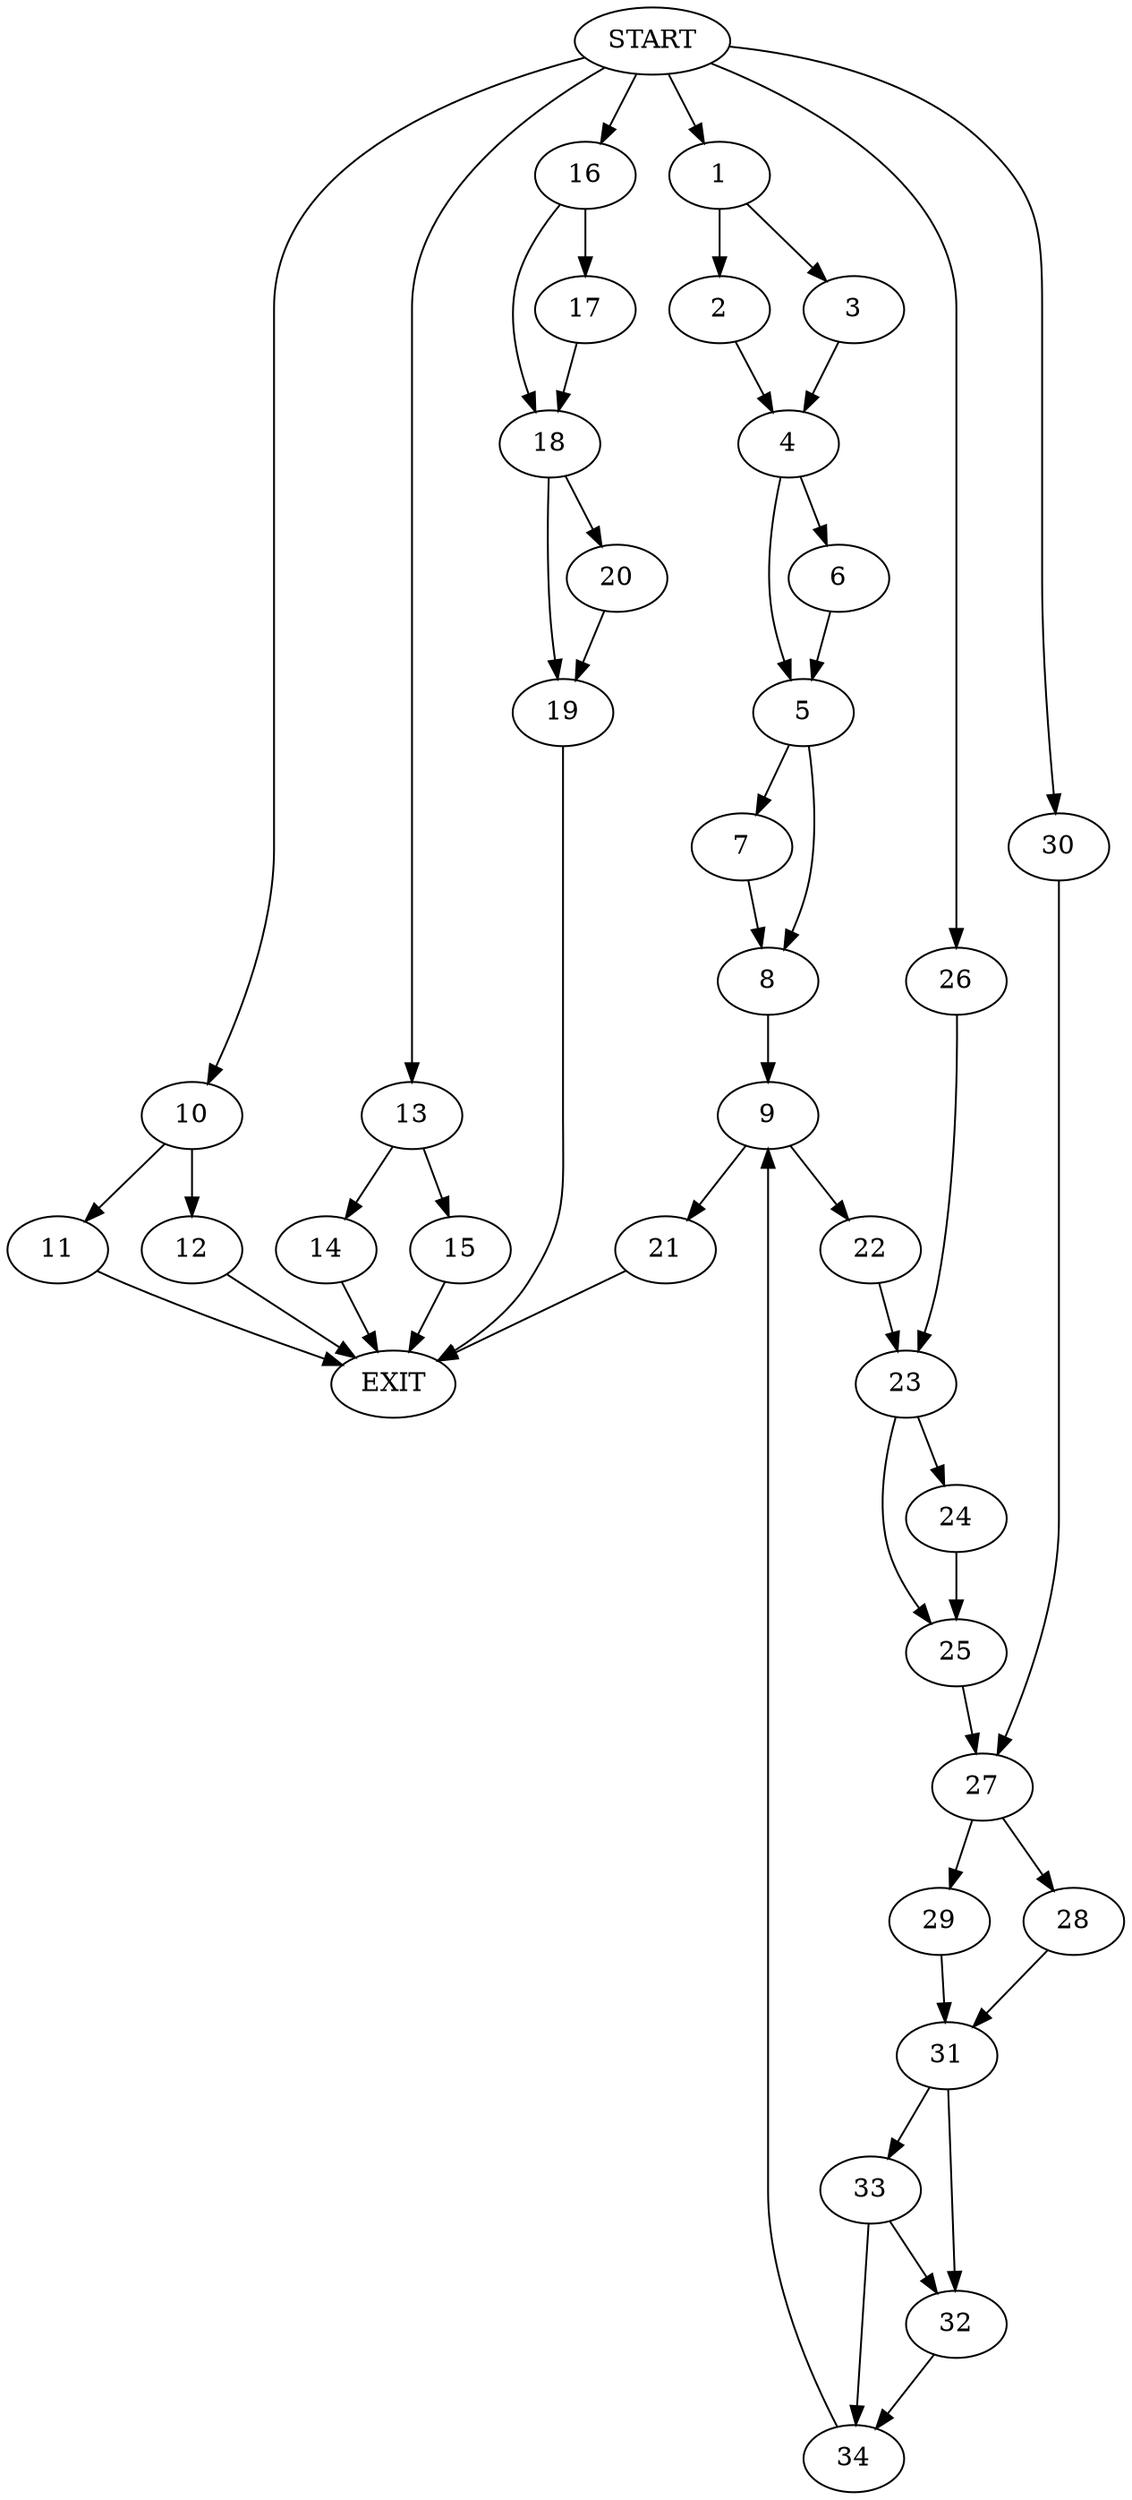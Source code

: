digraph {
0 [label="START"]
35 [label="EXIT"]
0 -> 1
1 -> 2
1 -> 3
2 -> 4
3 -> 4
4 -> 5
4 -> 6
6 -> 5
5 -> 7
5 -> 8
8 -> 9
7 -> 8
0 -> 10
10 -> 11
10 -> 12
12 -> 35
11 -> 35
0 -> 13
13 -> 14
13 -> 15
15 -> 35
14 -> 35
0 -> 16
16 -> 17
16 -> 18
18 -> 19
18 -> 20
17 -> 18
20 -> 19
19 -> 35
9 -> 21
9 -> 22
21 -> 35
22 -> 23
23 -> 24
23 -> 25
0 -> 26
26 -> 23
24 -> 25
25 -> 27
27 -> 28
27 -> 29
0 -> 30
30 -> 27
28 -> 31
29 -> 31
31 -> 32
31 -> 33
33 -> 32
33 -> 34
32 -> 34
34 -> 9
}
